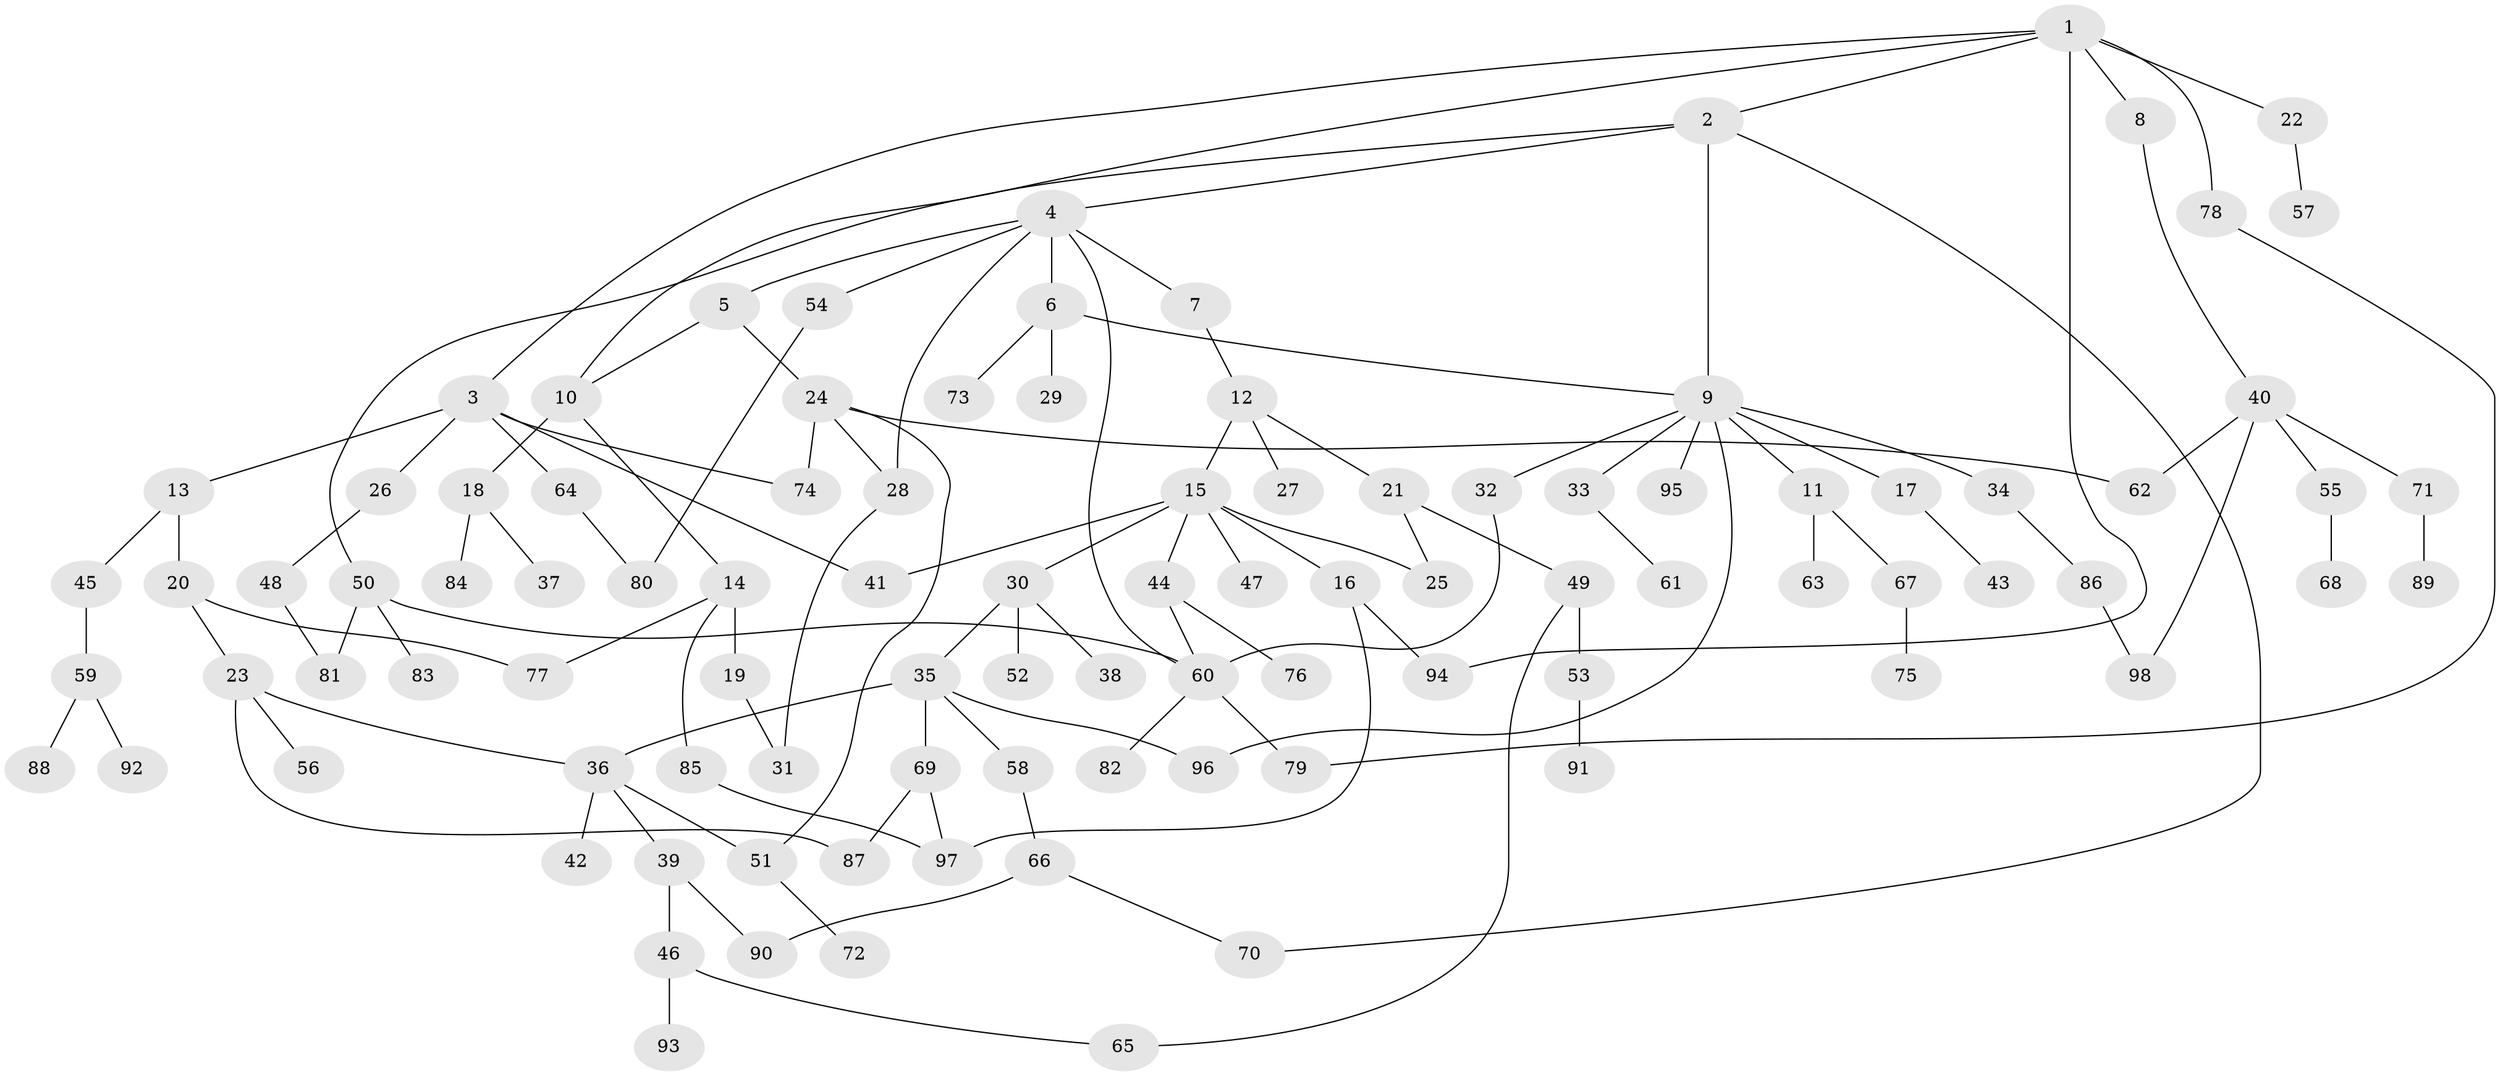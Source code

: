 // Generated by graph-tools (version 1.1) at 2025/34/03/09/25 02:34:34]
// undirected, 98 vertices, 123 edges
graph export_dot {
graph [start="1"]
  node [color=gray90,style=filled];
  1;
  2;
  3;
  4;
  5;
  6;
  7;
  8;
  9;
  10;
  11;
  12;
  13;
  14;
  15;
  16;
  17;
  18;
  19;
  20;
  21;
  22;
  23;
  24;
  25;
  26;
  27;
  28;
  29;
  30;
  31;
  32;
  33;
  34;
  35;
  36;
  37;
  38;
  39;
  40;
  41;
  42;
  43;
  44;
  45;
  46;
  47;
  48;
  49;
  50;
  51;
  52;
  53;
  54;
  55;
  56;
  57;
  58;
  59;
  60;
  61;
  62;
  63;
  64;
  65;
  66;
  67;
  68;
  69;
  70;
  71;
  72;
  73;
  74;
  75;
  76;
  77;
  78;
  79;
  80;
  81;
  82;
  83;
  84;
  85;
  86;
  87;
  88;
  89;
  90;
  91;
  92;
  93;
  94;
  95;
  96;
  97;
  98;
  1 -- 2;
  1 -- 3;
  1 -- 8;
  1 -- 10;
  1 -- 22;
  1 -- 78;
  1 -- 94;
  2 -- 4;
  2 -- 9;
  2 -- 50;
  2 -- 70;
  3 -- 13;
  3 -- 26;
  3 -- 41;
  3 -- 64;
  3 -- 74;
  4 -- 5;
  4 -- 6;
  4 -- 7;
  4 -- 54;
  4 -- 60;
  4 -- 28;
  5 -- 24;
  5 -- 10;
  6 -- 29;
  6 -- 73;
  6 -- 9;
  7 -- 12;
  8 -- 40;
  9 -- 11;
  9 -- 17;
  9 -- 32;
  9 -- 33;
  9 -- 34;
  9 -- 95;
  9 -- 96;
  10 -- 14;
  10 -- 18;
  11 -- 63;
  11 -- 67;
  12 -- 15;
  12 -- 21;
  12 -- 27;
  13 -- 20;
  13 -- 45;
  14 -- 19;
  14 -- 85;
  14 -- 77;
  15 -- 16;
  15 -- 30;
  15 -- 44;
  15 -- 47;
  15 -- 41;
  15 -- 25;
  16 -- 97;
  16 -- 94;
  17 -- 43;
  18 -- 37;
  18 -- 84;
  19 -- 31;
  20 -- 23;
  20 -- 77;
  21 -- 25;
  21 -- 49;
  22 -- 57;
  23 -- 36;
  23 -- 56;
  23 -- 87;
  24 -- 28;
  24 -- 51;
  24 -- 74;
  24 -- 62;
  26 -- 48;
  28 -- 31;
  30 -- 35;
  30 -- 38;
  30 -- 52;
  32 -- 60;
  33 -- 61;
  34 -- 86;
  35 -- 58;
  35 -- 69;
  35 -- 96;
  35 -- 36;
  36 -- 39;
  36 -- 42;
  36 -- 51;
  39 -- 46;
  39 -- 90;
  40 -- 55;
  40 -- 62;
  40 -- 71;
  40 -- 98;
  44 -- 60;
  44 -- 76;
  45 -- 59;
  46 -- 93;
  46 -- 65;
  48 -- 81;
  49 -- 53;
  49 -- 65;
  50 -- 81;
  50 -- 83;
  50 -- 60;
  51 -- 72;
  53 -- 91;
  54 -- 80;
  55 -- 68;
  58 -- 66;
  59 -- 88;
  59 -- 92;
  60 -- 82;
  60 -- 79;
  64 -- 80;
  66 -- 70;
  66 -- 90;
  67 -- 75;
  69 -- 87;
  69 -- 97;
  71 -- 89;
  78 -- 79;
  85 -- 97;
  86 -- 98;
}

